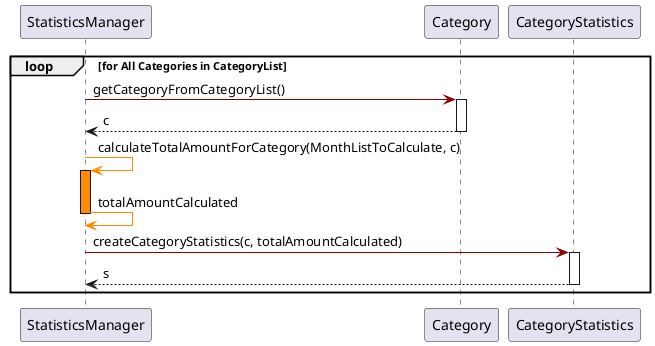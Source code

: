 @startuml
loop for All Categories in CategoryList
StatisticsManager -[#DarkRed]> Category: getCategoryFromCategoryList()
activate Category
Category --> StatisticsManager #DarkRed: c
deactivate Category

StatisticsManager -[#DarkOrange]> StatisticsManager: calculateTotalAmountForCategory(MonthListToCalculate, c)
activate StatisticsManager #DarkOrange
StatisticsManager -[#DarkOrange]> StatisticsManager: totalAmountCalculated
deactivate StatisticsManager #DarkOrange
StatisticsManager -[#DarkRed]> CategoryStatistics: createCategoryStatistics(c, totalAmountCalculated)
activate CategoryStatistics
CategoryStatistics --> StatisticsManager #DarkRed: s
deactivate CategoryStatistics
end
@enduml